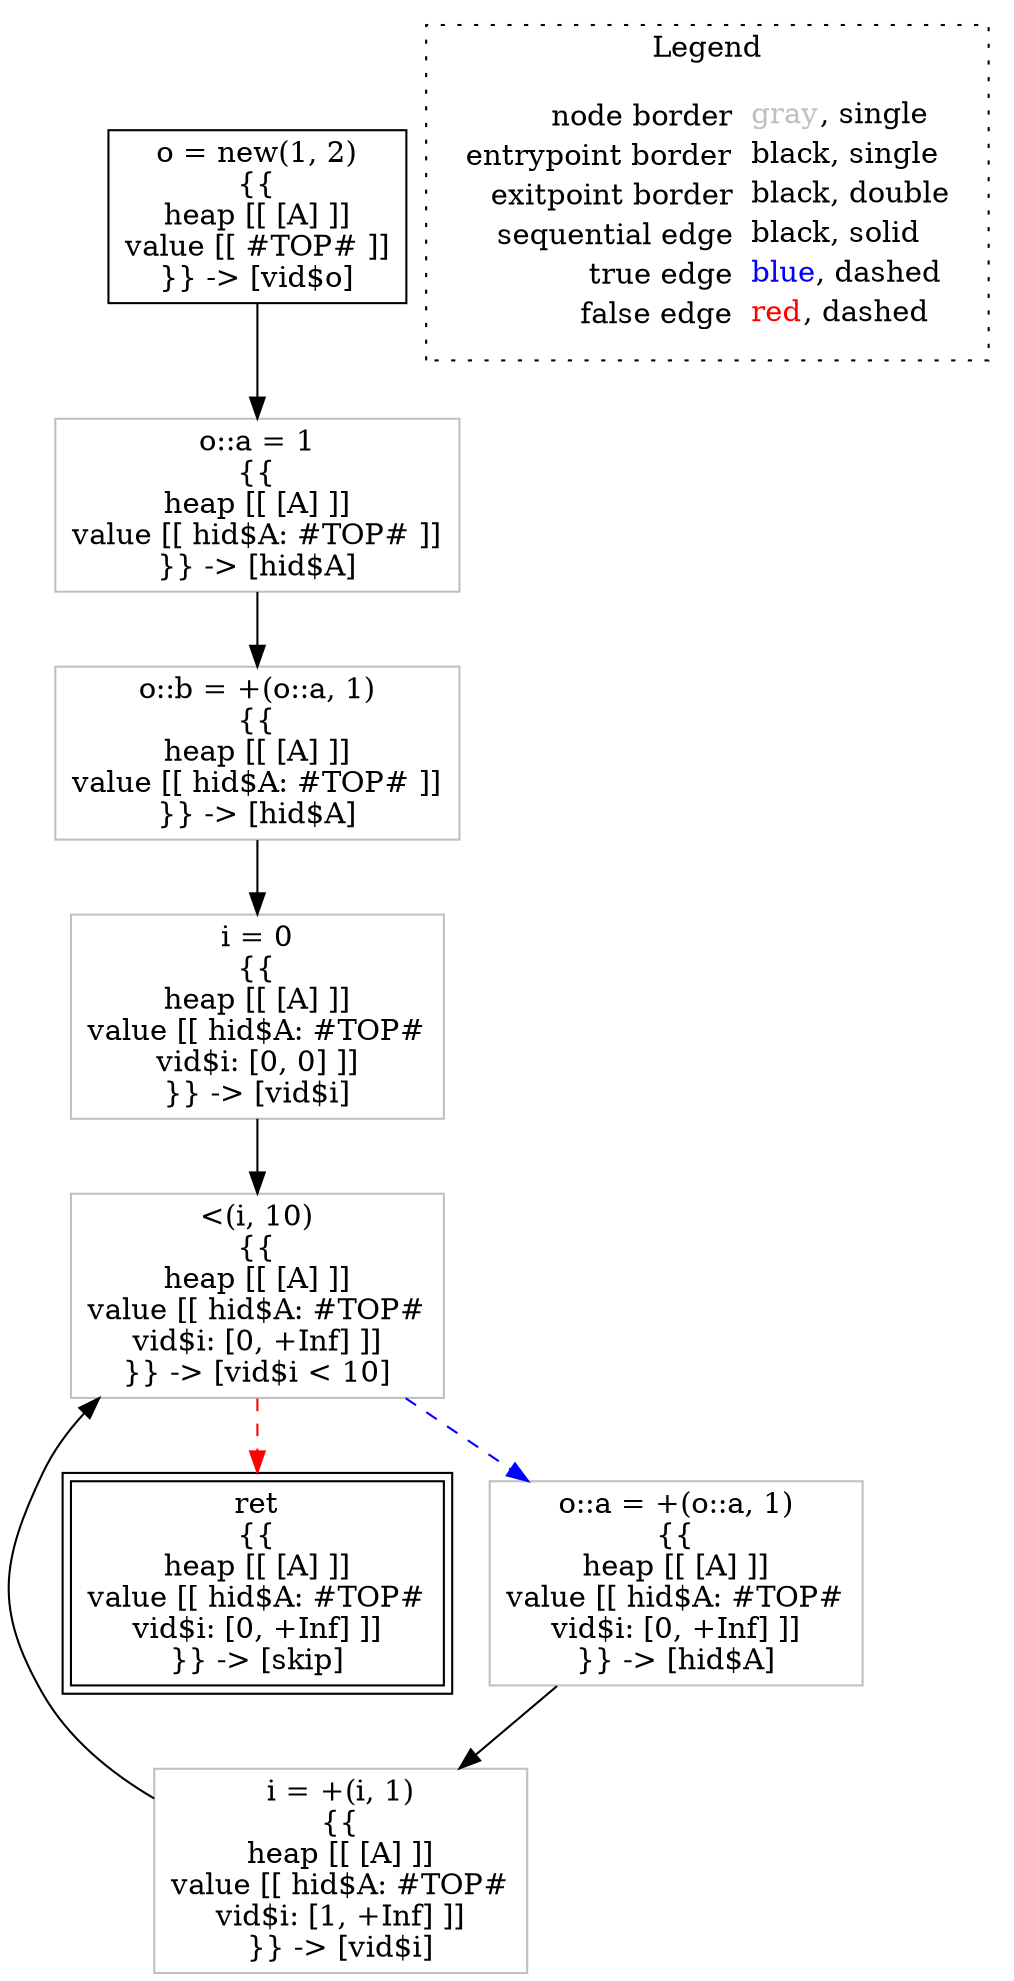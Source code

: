 digraph {
	"node0" [shape="rect",color="black",label=<o = new(1, 2)<BR/>{{<BR/>heap [[ [A] ]]<BR/>value [[ #TOP# ]]<BR/>}} -&gt; [vid$o]>];
	"node1" [shape="rect",color="gray",label=<o::b = +(o::a, 1)<BR/>{{<BR/>heap [[ [A] ]]<BR/>value [[ hid$A: #TOP# ]]<BR/>}} -&gt; [hid$A]>];
	"node2" [shape="rect",color="black",peripheries="2",label=<ret<BR/>{{<BR/>heap [[ [A] ]]<BR/>value [[ hid$A: #TOP#<BR/>vid$i: [0, +Inf] ]]<BR/>}} -&gt; [skip]>];
	"node3" [shape="rect",color="gray",label=<o::a = 1<BR/>{{<BR/>heap [[ [A] ]]<BR/>value [[ hid$A: #TOP# ]]<BR/>}} -&gt; [hid$A]>];
	"node4" [shape="rect",color="gray",label=<o::a = +(o::a, 1)<BR/>{{<BR/>heap [[ [A] ]]<BR/>value [[ hid$A: #TOP#<BR/>vid$i: [0, +Inf] ]]<BR/>}} -&gt; [hid$A]>];
	"node5" [shape="rect",color="gray",label=<i = 0<BR/>{{<BR/>heap [[ [A] ]]<BR/>value [[ hid$A: #TOP#<BR/>vid$i: [0, 0] ]]<BR/>}} -&gt; [vid$i]>];
	"node6" [shape="rect",color="gray",label=<i = +(i, 1)<BR/>{{<BR/>heap [[ [A] ]]<BR/>value [[ hid$A: #TOP#<BR/>vid$i: [1, +Inf] ]]<BR/>}} -&gt; [vid$i]>];
	"node7" [shape="rect",color="gray",label=<&lt;(i, 10)<BR/>{{<BR/>heap [[ [A] ]]<BR/>value [[ hid$A: #TOP#<BR/>vid$i: [0, +Inf] ]]<BR/>}} -&gt; [vid$i &lt; 10]>];
	"node1" -> "node5" [color="black"];
	"node0" -> "node3" [color="black"];
	"node3" -> "node1" [color="black"];
	"node4" -> "node6" [color="black"];
	"node5" -> "node7" [color="black"];
	"node6" -> "node7" [color="black"];
	"node7" -> "node2" [color="red",style="dashed"];
	"node7" -> "node4" [color="blue",style="dashed"];
subgraph cluster_legend {
	label="Legend";
	style=dotted;
	node [shape=plaintext];
	"legend" [label=<<table border="0" cellpadding="2" cellspacing="0" cellborder="0"><tr><td align="right">node border&nbsp;</td><td align="left"><font color="gray">gray</font>, single</td></tr><tr><td align="right">entrypoint border&nbsp;</td><td align="left"><font color="black">black</font>, single</td></tr><tr><td align="right">exitpoint border&nbsp;</td><td align="left"><font color="black">black</font>, double</td></tr><tr><td align="right">sequential edge&nbsp;</td><td align="left"><font color="black">black</font>, solid</td></tr><tr><td align="right">true edge&nbsp;</td><td align="left"><font color="blue">blue</font>, dashed</td></tr><tr><td align="right">false edge&nbsp;</td><td align="left"><font color="red">red</font>, dashed</td></tr></table>>];
}

}

